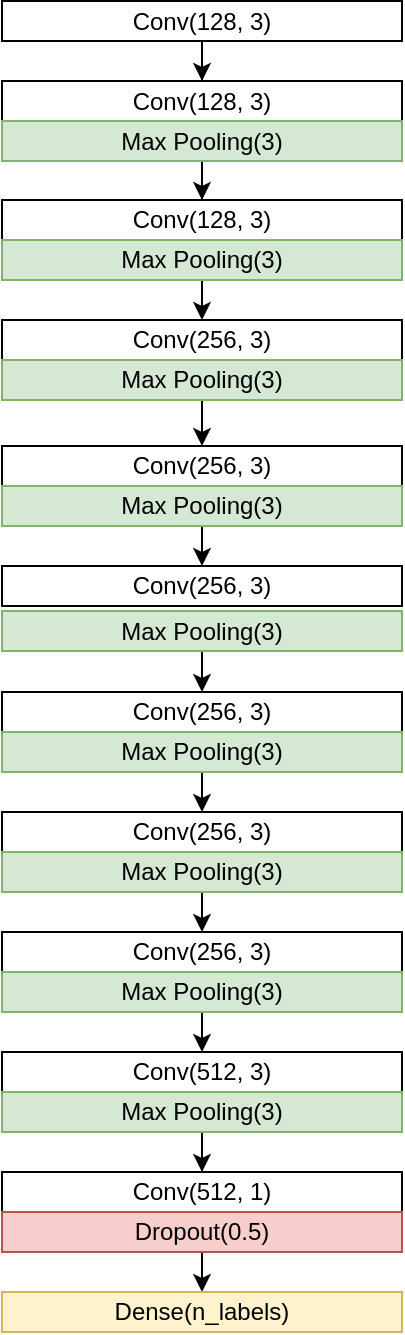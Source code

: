 <mxfile version="10.6.7" type="device"><diagram name="Page-1" id="edf60f1a-56cd-e834-aa8a-f176f3a09ee4"><mxGraphModel dx="1394" dy="747" grid="1" gridSize="10" guides="1" tooltips="1" connect="1" arrows="1" fold="1" page="1" pageScale="1" pageWidth="1100" pageHeight="850" background="#ffffff" math="0" shadow="0"><root><mxCell id="0"/><mxCell id="1" parent="0"/><mxCell id="U0CXBE0bhIEdKnEtY8n9-33" style="edgeStyle=orthogonalEdgeStyle;rounded=0;orthogonalLoop=1;jettySize=auto;html=1;entryX=0.5;entryY=0;entryDx=0;entryDy=0;" edge="1" parent="1" source="U0CXBE0bhIEdKnEtY8n9-1" target="U0CXBE0bhIEdKnEtY8n9-3"><mxGeometry relative="1" as="geometry"/></mxCell><mxCell id="U0CXBE0bhIEdKnEtY8n9-1" value="Conv(128, 3)" style="rounded=0;whiteSpace=wrap;html=1;" vertex="1" parent="1"><mxGeometry x="300" y="34.5" width="200" height="20" as="geometry"/></mxCell><mxCell id="U0CXBE0bhIEdKnEtY8n9-3" value="Conv(128, 3)" style="rounded=0;whiteSpace=wrap;html=1;" vertex="1" parent="1"><mxGeometry x="300" y="74.5" width="200" height="20" as="geometry"/></mxCell><mxCell id="U0CXBE0bhIEdKnEtY8n9-34" style="edgeStyle=orthogonalEdgeStyle;rounded=0;orthogonalLoop=1;jettySize=auto;html=1;exitX=0.5;exitY=1;exitDx=0;exitDy=0;" edge="1" parent="1" source="U0CXBE0bhIEdKnEtY8n9-4" target="U0CXBE0bhIEdKnEtY8n9-6"><mxGeometry relative="1" as="geometry"/></mxCell><mxCell id="U0CXBE0bhIEdKnEtY8n9-4" value="Max Pooling(3)" style="rounded=0;whiteSpace=wrap;html=1;fillColor=#d5e8d4;strokeColor=#82b366;" vertex="1" parent="1"><mxGeometry x="300" y="94.5" width="200" height="20" as="geometry"/></mxCell><mxCell id="U0CXBE0bhIEdKnEtY8n9-6" value="Conv(128, 3)" style="rounded=0;whiteSpace=wrap;html=1;" vertex="1" parent="1"><mxGeometry x="300" y="134" width="200" height="20" as="geometry"/></mxCell><mxCell id="U0CXBE0bhIEdKnEtY8n9-35" style="edgeStyle=orthogonalEdgeStyle;rounded=0;orthogonalLoop=1;jettySize=auto;html=1;exitX=0.5;exitY=1;exitDx=0;exitDy=0;entryX=0.5;entryY=0;entryDx=0;entryDy=0;" edge="1" parent="1" source="U0CXBE0bhIEdKnEtY8n9-7" target="U0CXBE0bhIEdKnEtY8n9-8"><mxGeometry relative="1" as="geometry"/></mxCell><mxCell id="U0CXBE0bhIEdKnEtY8n9-7" value="Max Pooling(3)" style="rounded=0;whiteSpace=wrap;html=1;fillColor=#d5e8d4;strokeColor=#82b366;" vertex="1" parent="1"><mxGeometry x="300" y="154" width="200" height="20" as="geometry"/></mxCell><mxCell id="U0CXBE0bhIEdKnEtY8n9-8" value="Conv(256, 3)" style="rounded=0;whiteSpace=wrap;html=1;" vertex="1" parent="1"><mxGeometry x="300" y="194" width="200" height="20" as="geometry"/></mxCell><mxCell id="U0CXBE0bhIEdKnEtY8n9-36" style="edgeStyle=orthogonalEdgeStyle;rounded=0;orthogonalLoop=1;jettySize=auto;html=1;exitX=0.5;exitY=1;exitDx=0;exitDy=0;" edge="1" parent="1" source="U0CXBE0bhIEdKnEtY8n9-9" target="U0CXBE0bhIEdKnEtY8n9-12"><mxGeometry relative="1" as="geometry"/></mxCell><mxCell id="U0CXBE0bhIEdKnEtY8n9-9" value="Max Pooling(3)" style="rounded=0;whiteSpace=wrap;html=1;fillColor=#d5e8d4;strokeColor=#82b366;" vertex="1" parent="1"><mxGeometry x="300" y="214" width="200" height="20" as="geometry"/></mxCell><mxCell id="U0CXBE0bhIEdKnEtY8n9-12" value="Conv(256, 3)" style="rounded=0;whiteSpace=wrap;html=1;" vertex="1" parent="1"><mxGeometry x="300" y="257" width="200" height="20" as="geometry"/></mxCell><mxCell id="U0CXBE0bhIEdKnEtY8n9-37" style="edgeStyle=orthogonalEdgeStyle;rounded=0;orthogonalLoop=1;jettySize=auto;html=1;exitX=0.5;exitY=1;exitDx=0;exitDy=0;entryX=0.5;entryY=0;entryDx=0;entryDy=0;" edge="1" parent="1" source="U0CXBE0bhIEdKnEtY8n9-13" target="U0CXBE0bhIEdKnEtY8n9-17"><mxGeometry relative="1" as="geometry"/></mxCell><mxCell id="U0CXBE0bhIEdKnEtY8n9-13" value="Max Pooling(3)" style="rounded=0;whiteSpace=wrap;html=1;fillColor=#d5e8d4;strokeColor=#82b366;" vertex="1" parent="1"><mxGeometry x="300" y="277" width="200" height="20" as="geometry"/></mxCell><mxCell id="U0CXBE0bhIEdKnEtY8n9-17" value="Conv(256, 3)" style="rounded=0;whiteSpace=wrap;html=1;" vertex="1" parent="1"><mxGeometry x="300" y="317" width="200" height="20" as="geometry"/></mxCell><mxCell id="U0CXBE0bhIEdKnEtY8n9-38" style="edgeStyle=orthogonalEdgeStyle;rounded=0;orthogonalLoop=1;jettySize=auto;html=1;exitX=0.5;exitY=1;exitDx=0;exitDy=0;entryX=0.5;entryY=0;entryDx=0;entryDy=0;" edge="1" parent="1" source="U0CXBE0bhIEdKnEtY8n9-18" target="U0CXBE0bhIEdKnEtY8n9-19"><mxGeometry relative="1" as="geometry"/></mxCell><mxCell id="U0CXBE0bhIEdKnEtY8n9-18" value="Max Pooling(3)" style="rounded=0;whiteSpace=wrap;html=1;fillColor=#d5e8d4;strokeColor=#82b366;" vertex="1" parent="1"><mxGeometry x="300" y="339.5" width="200" height="20" as="geometry"/></mxCell><mxCell id="U0CXBE0bhIEdKnEtY8n9-19" value="Conv(256, 3)" style="rounded=0;whiteSpace=wrap;html=1;" vertex="1" parent="1"><mxGeometry x="300" y="380" width="200" height="20" as="geometry"/></mxCell><mxCell id="U0CXBE0bhIEdKnEtY8n9-39" style="edgeStyle=orthogonalEdgeStyle;rounded=0;orthogonalLoop=1;jettySize=auto;html=1;exitX=0.5;exitY=1;exitDx=0;exitDy=0;entryX=0.5;entryY=0;entryDx=0;entryDy=0;" edge="1" parent="1" source="U0CXBE0bhIEdKnEtY8n9-20" target="U0CXBE0bhIEdKnEtY8n9-23"><mxGeometry relative="1" as="geometry"/></mxCell><mxCell id="U0CXBE0bhIEdKnEtY8n9-20" value="Max Pooling(3)" style="rounded=0;whiteSpace=wrap;html=1;fillColor=#d5e8d4;strokeColor=#82b366;" vertex="1" parent="1"><mxGeometry x="300" y="400" width="200" height="20" as="geometry"/></mxCell><mxCell id="U0CXBE0bhIEdKnEtY8n9-23" value="Conv(256, 3)" style="rounded=0;whiteSpace=wrap;html=1;" vertex="1" parent="1"><mxGeometry x="300" y="440" width="200" height="20" as="geometry"/></mxCell><mxCell id="U0CXBE0bhIEdKnEtY8n9-40" style="edgeStyle=orthogonalEdgeStyle;rounded=0;orthogonalLoop=1;jettySize=auto;html=1;exitX=0.5;exitY=1;exitDx=0;exitDy=0;entryX=0.5;entryY=0;entryDx=0;entryDy=0;" edge="1" parent="1" source="U0CXBE0bhIEdKnEtY8n9-24" target="U0CXBE0bhIEdKnEtY8n9-25"><mxGeometry relative="1" as="geometry"/></mxCell><mxCell id="U0CXBE0bhIEdKnEtY8n9-24" value="Max Pooling(3)" style="rounded=0;whiteSpace=wrap;html=1;fillColor=#d5e8d4;strokeColor=#82b366;" vertex="1" parent="1"><mxGeometry x="300" y="460" width="200" height="20" as="geometry"/></mxCell><mxCell id="U0CXBE0bhIEdKnEtY8n9-25" value="Conv(256, 3)" style="rounded=0;whiteSpace=wrap;html=1;" vertex="1" parent="1"><mxGeometry x="300" y="500" width="200" height="20" as="geometry"/></mxCell><mxCell id="U0CXBE0bhIEdKnEtY8n9-41" style="edgeStyle=orthogonalEdgeStyle;rounded=0;orthogonalLoop=1;jettySize=auto;html=1;exitX=0.5;exitY=1;exitDx=0;exitDy=0;entryX=0.5;entryY=0;entryDx=0;entryDy=0;" edge="1" parent="1" source="U0CXBE0bhIEdKnEtY8n9-26" target="U0CXBE0bhIEdKnEtY8n9-27"><mxGeometry relative="1" as="geometry"/></mxCell><mxCell id="U0CXBE0bhIEdKnEtY8n9-26" value="Max Pooling(3)" style="rounded=0;whiteSpace=wrap;html=1;fillColor=#d5e8d4;strokeColor=#82b366;" vertex="1" parent="1"><mxGeometry x="300" y="520" width="200" height="20" as="geometry"/></mxCell><mxCell id="U0CXBE0bhIEdKnEtY8n9-27" value="Conv(512, 3)" style="rounded=0;whiteSpace=wrap;html=1;" vertex="1" parent="1"><mxGeometry x="300" y="560" width="200" height="20" as="geometry"/></mxCell><mxCell id="U0CXBE0bhIEdKnEtY8n9-42" style="edgeStyle=orthogonalEdgeStyle;rounded=0;orthogonalLoop=1;jettySize=auto;html=1;exitX=0.5;exitY=1;exitDx=0;exitDy=0;" edge="1" parent="1" source="U0CXBE0bhIEdKnEtY8n9-28" target="U0CXBE0bhIEdKnEtY8n9-29"><mxGeometry relative="1" as="geometry"/></mxCell><mxCell id="U0CXBE0bhIEdKnEtY8n9-28" value="Max Pooling(3)" style="rounded=0;whiteSpace=wrap;html=1;fillColor=#d5e8d4;strokeColor=#82b366;" vertex="1" parent="1"><mxGeometry x="300" y="580" width="200" height="20" as="geometry"/></mxCell><mxCell id="U0CXBE0bhIEdKnEtY8n9-29" value="Conv(512, 1)" style="rounded=0;whiteSpace=wrap;html=1;" vertex="1" parent="1"><mxGeometry x="300" y="620" width="200" height="20" as="geometry"/></mxCell><mxCell id="U0CXBE0bhIEdKnEtY8n9-43" style="edgeStyle=orthogonalEdgeStyle;rounded=0;orthogonalLoop=1;jettySize=auto;html=1;exitX=0.5;exitY=1;exitDx=0;exitDy=0;entryX=0.5;entryY=0;entryDx=0;entryDy=0;" edge="1" parent="1" source="U0CXBE0bhIEdKnEtY8n9-30" target="U0CXBE0bhIEdKnEtY8n9-31"><mxGeometry relative="1" as="geometry"/></mxCell><mxCell id="U0CXBE0bhIEdKnEtY8n9-30" value="Dropout(0.5)" style="rounded=0;whiteSpace=wrap;html=1;fillColor=#f8cecc;strokeColor=#b85450;" vertex="1" parent="1"><mxGeometry x="300" y="640" width="200" height="20" as="geometry"/></mxCell><mxCell id="U0CXBE0bhIEdKnEtY8n9-31" value="Dense(n_labels)" style="rounded=0;whiteSpace=wrap;html=1;fillColor=#fff2cc;strokeColor=#d6b656;" vertex="1" parent="1"><mxGeometry x="300" y="680" width="200" height="20" as="geometry"/></mxCell></root></mxGraphModel></diagram></mxfile>